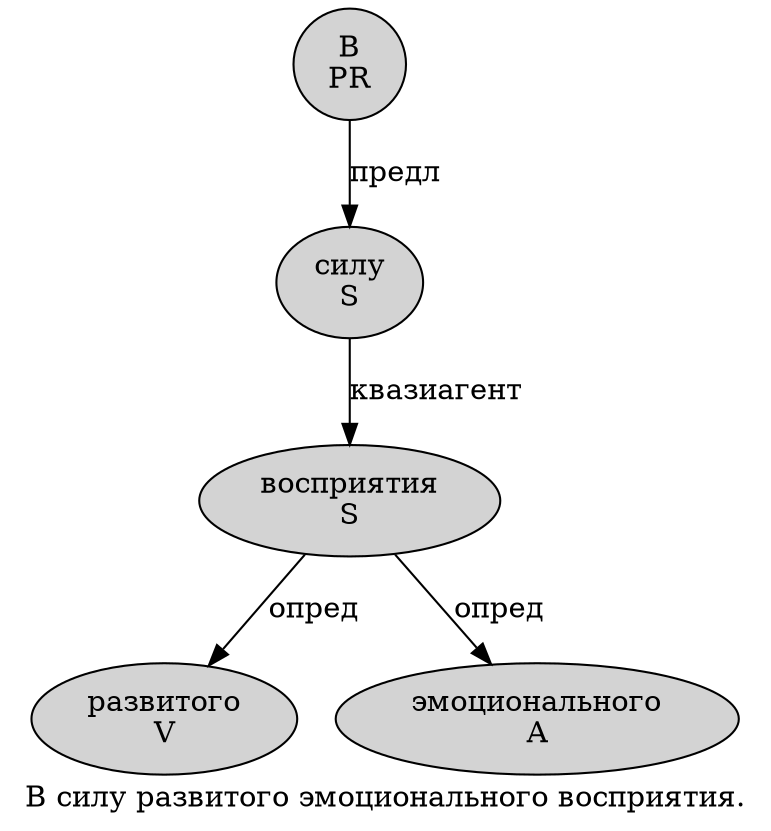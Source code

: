 digraph SENTENCE_504 {
	graph [label="В силу развитого эмоционального восприятия."]
	node [style=filled]
		0 [label="В
PR" color="" fillcolor=lightgray penwidth=1 shape=ellipse]
		1 [label="силу
S" color="" fillcolor=lightgray penwidth=1 shape=ellipse]
		2 [label="развитого
V" color="" fillcolor=lightgray penwidth=1 shape=ellipse]
		3 [label="эмоционального
A" color="" fillcolor=lightgray penwidth=1 shape=ellipse]
		4 [label="восприятия
S" color="" fillcolor=lightgray penwidth=1 shape=ellipse]
			4 -> 2 [label="опред"]
			4 -> 3 [label="опред"]
			1 -> 4 [label="квазиагент"]
			0 -> 1 [label="предл"]
}